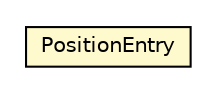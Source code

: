 #!/usr/local/bin/dot
#
# Class diagram 
# Generated by UMLGraph version R5_6-24-gf6e263 (http://www.umlgraph.org/)
#

digraph G {
	edge [fontname="Helvetica",fontsize=10,labelfontname="Helvetica",labelfontsize=10];
	node [fontname="Helvetica",fontsize=10,shape=plaintext];
	nodesep=0.25;
	ranksep=0.5;
	// com.orientechnologies.orient.core.storage.impl.local.paginated.OClusterPositionMapBucket.PositionEntry
	c931850 [label=<<table title="com.orientechnologies.orient.core.storage.impl.local.paginated.OClusterPositionMapBucket.PositionEntry" border="0" cellborder="1" cellspacing="0" cellpadding="2" port="p" bgcolor="lemonChiffon" href="./OClusterPositionMapBucket.PositionEntry.html">
		<tr><td><table border="0" cellspacing="0" cellpadding="1">
<tr><td align="center" balign="center"> PositionEntry </td></tr>
		</table></td></tr>
		</table>>, URL="./OClusterPositionMapBucket.PositionEntry.html", fontname="Helvetica", fontcolor="black", fontsize=10.0];
}

